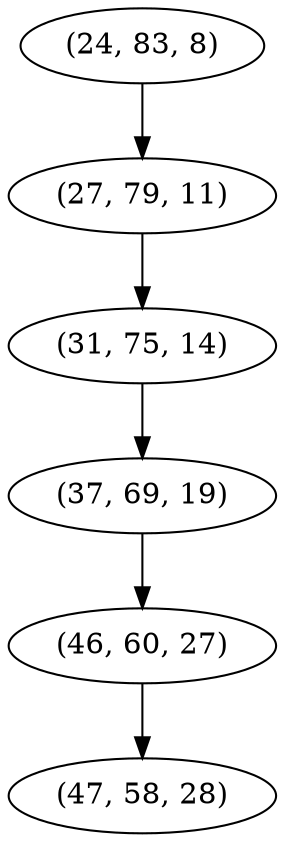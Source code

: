 digraph tree {
    "(24, 83, 8)";
    "(27, 79, 11)";
    "(31, 75, 14)";
    "(37, 69, 19)";
    "(46, 60, 27)";
    "(47, 58, 28)";
    "(24, 83, 8)" -> "(27, 79, 11)";
    "(27, 79, 11)" -> "(31, 75, 14)";
    "(31, 75, 14)" -> "(37, 69, 19)";
    "(37, 69, 19)" -> "(46, 60, 27)";
    "(46, 60, 27)" -> "(47, 58, 28)";
}
